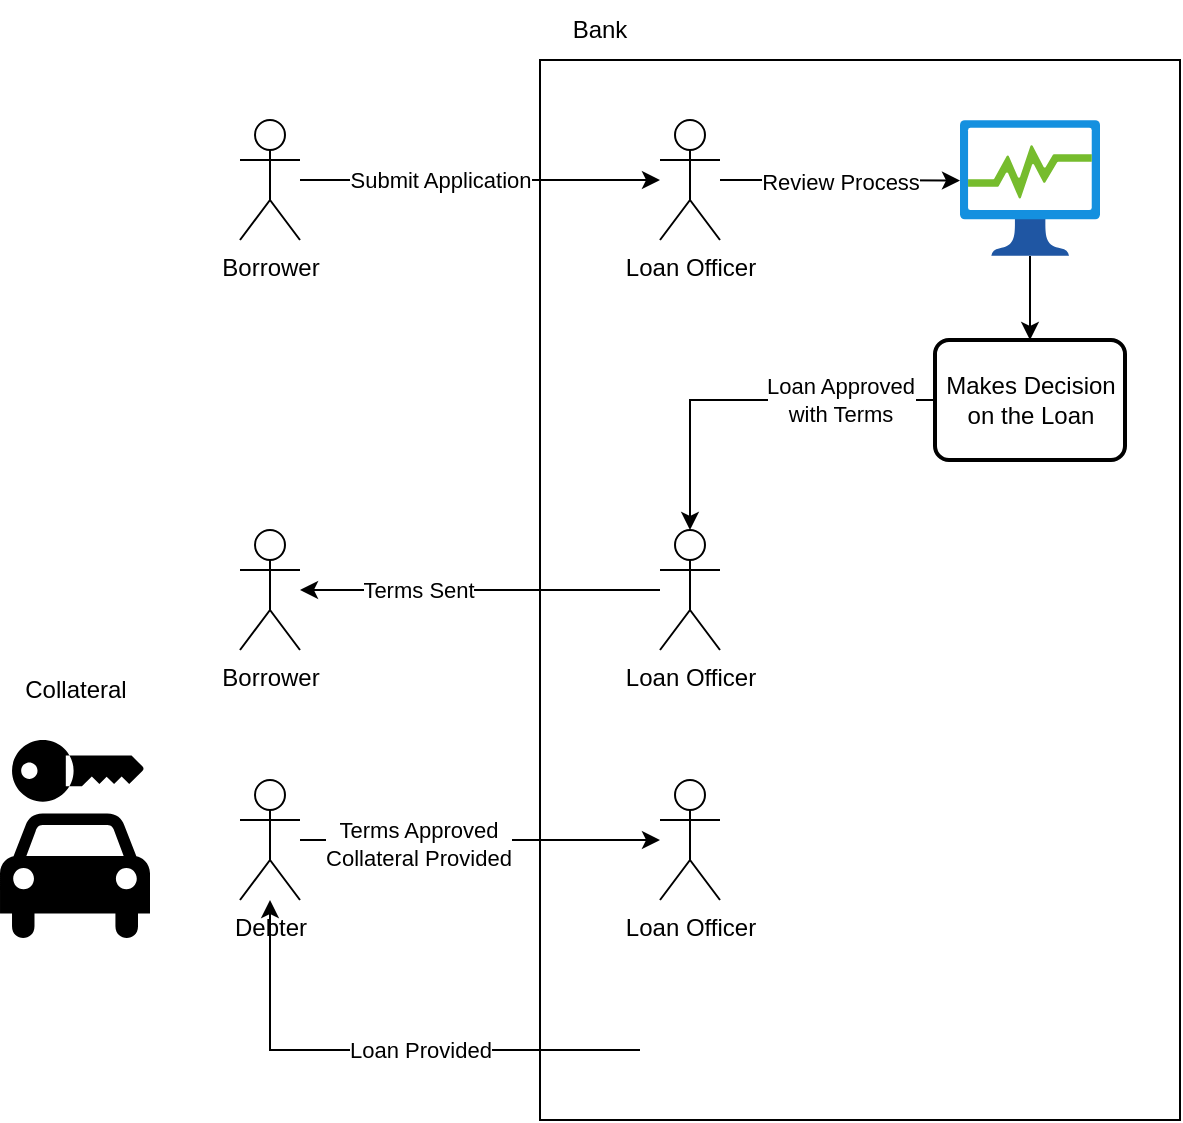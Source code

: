 <mxfile version="20.2.4" type="device"><diagram id="JBgd8K_4noLJIphSkZ_s" name="Page-1"><mxGraphModel dx="1663" dy="421" grid="1" gridSize="10" guides="1" tooltips="1" connect="1" arrows="1" fold="1" page="1" pageScale="1" pageWidth="850" pageHeight="1100" math="0" shadow="0"><root><mxCell id="0"/><mxCell id="1" parent="0"/><mxCell id="LbM1xETAhKXx9Sc52Kcf-1" value="Borrower" style="shape=umlActor;verticalLabelPosition=bottom;verticalAlign=top;html=1;outlineConnect=0;" vertex="1" parent="1"><mxGeometry x="110" y="190" width="30" height="60" as="geometry"/></mxCell><mxCell id="LbM1xETAhKXx9Sc52Kcf-2" value="" style="rounded=0;whiteSpace=wrap;html=1;" vertex="1" parent="1"><mxGeometry x="260" y="160" width="320" height="530" as="geometry"/></mxCell><mxCell id="LbM1xETAhKXx9Sc52Kcf-3" value="Bank" style="text;html=1;strokeColor=none;fillColor=none;align=center;verticalAlign=middle;whiteSpace=wrap;rounded=0;" vertex="1" parent="1"><mxGeometry x="260" y="130" width="60" height="30" as="geometry"/></mxCell><mxCell id="LbM1xETAhKXx9Sc52Kcf-9" style="edgeStyle=orthogonalEdgeStyle;rounded=0;orthogonalLoop=1;jettySize=auto;html=1;entryX=0;entryY=0.445;entryDx=0;entryDy=0;entryPerimeter=0;" edge="1" parent="1" source="LbM1xETAhKXx9Sc52Kcf-4" target="LbM1xETAhKXx9Sc52Kcf-8"><mxGeometry relative="1" as="geometry"/></mxCell><mxCell id="LbM1xETAhKXx9Sc52Kcf-10" value="Review Process" style="edgeLabel;html=1;align=center;verticalAlign=middle;resizable=0;points=[];" vertex="1" connectable="0" parent="LbM1xETAhKXx9Sc52Kcf-9"><mxGeometry x="0.21" y="1" relative="1" as="geometry"><mxPoint x="-13" y="1" as="offset"/></mxGeometry></mxCell><mxCell id="LbM1xETAhKXx9Sc52Kcf-4" value="Loan Officer" style="shape=umlActor;verticalLabelPosition=bottom;verticalAlign=top;html=1;outlineConnect=0;" vertex="1" parent="1"><mxGeometry x="320" y="190" width="30" height="60" as="geometry"/></mxCell><mxCell id="LbM1xETAhKXx9Sc52Kcf-32" style="edgeStyle=orthogonalEdgeStyle;rounded=0;orthogonalLoop=1;jettySize=auto;html=1;" edge="1" parent="1" source="LbM1xETAhKXx9Sc52Kcf-5" target="LbM1xETAhKXx9Sc52Kcf-25"><mxGeometry relative="1" as="geometry"/></mxCell><mxCell id="LbM1xETAhKXx9Sc52Kcf-33" value="Loan Provided" style="edgeLabel;html=1;align=center;verticalAlign=middle;resizable=0;points=[];" vertex="1" connectable="0" parent="LbM1xETAhKXx9Sc52Kcf-32"><mxGeometry x="0.08" y="-2" relative="1" as="geometry"><mxPoint x="30" y="2" as="offset"/></mxGeometry></mxCell><mxCell id="LbM1xETAhKXx9Sc52Kcf-5" value="" style="shape=image;html=1;verticalAlign=top;verticalLabelPosition=bottom;labelBackgroundColor=#ffffff;imageAspect=0;aspect=fixed;image=https://cdn3.iconfinder.com/data/icons/essential-pack-2/48/34-Money-128.png" vertex="1" parent="1"><mxGeometry x="310" y="630" width="50" height="50" as="geometry"/></mxCell><mxCell id="LbM1xETAhKXx9Sc52Kcf-6" style="edgeStyle=orthogonalEdgeStyle;rounded=0;orthogonalLoop=1;jettySize=auto;html=1;" edge="1" parent="1" source="LbM1xETAhKXx9Sc52Kcf-1" target="LbM1xETAhKXx9Sc52Kcf-4"><mxGeometry relative="1" as="geometry"/></mxCell><mxCell id="LbM1xETAhKXx9Sc52Kcf-7" value="Submit Application" style="edgeLabel;html=1;align=center;verticalAlign=middle;resizable=0;points=[];" vertex="1" connectable="0" parent="LbM1xETAhKXx9Sc52Kcf-6"><mxGeometry x="-0.145" y="1" relative="1" as="geometry"><mxPoint x="-7" y="1" as="offset"/></mxGeometry></mxCell><mxCell id="LbM1xETAhKXx9Sc52Kcf-15" style="edgeStyle=orthogonalEdgeStyle;rounded=0;orthogonalLoop=1;jettySize=auto;html=1;" edge="1" parent="1" source="LbM1xETAhKXx9Sc52Kcf-8" target="LbM1xETAhKXx9Sc52Kcf-14"><mxGeometry relative="1" as="geometry"/></mxCell><mxCell id="LbM1xETAhKXx9Sc52Kcf-8" value="" style="aspect=fixed;html=1;points=[];align=center;image;fontSize=12;image=img/lib/azure2/general/Process_Explorer.svg;" vertex="1" parent="1"><mxGeometry x="470" y="190" width="70" height="68" as="geometry"/></mxCell><mxCell id="LbM1xETAhKXx9Sc52Kcf-19" style="edgeStyle=orthogonalEdgeStyle;rounded=0;orthogonalLoop=1;jettySize=auto;html=1;" edge="1" parent="1" source="LbM1xETAhKXx9Sc52Kcf-14" target="LbM1xETAhKXx9Sc52Kcf-18"><mxGeometry relative="1" as="geometry"/></mxCell><mxCell id="LbM1xETAhKXx9Sc52Kcf-20" value="Loan Approved &lt;br&gt;with Terms" style="edgeLabel;html=1;align=center;verticalAlign=middle;resizable=0;points=[];" vertex="1" connectable="0" parent="LbM1xETAhKXx9Sc52Kcf-19"><mxGeometry x="-0.49" relative="1" as="geometry"><mxPoint as="offset"/></mxGeometry></mxCell><mxCell id="LbM1xETAhKXx9Sc52Kcf-14" value="Makes Decision on the Loan" style="rounded=1;whiteSpace=wrap;html=1;absoluteArcSize=1;arcSize=14;strokeWidth=2;" vertex="1" parent="1"><mxGeometry x="457.5" y="300" width="95" height="60" as="geometry"/></mxCell><mxCell id="LbM1xETAhKXx9Sc52Kcf-22" style="edgeStyle=orthogonalEdgeStyle;rounded=0;orthogonalLoop=1;jettySize=auto;html=1;" edge="1" parent="1" source="LbM1xETAhKXx9Sc52Kcf-18" target="LbM1xETAhKXx9Sc52Kcf-21"><mxGeometry relative="1" as="geometry"/></mxCell><mxCell id="LbM1xETAhKXx9Sc52Kcf-23" value="Terms Sent" style="edgeLabel;html=1;align=center;verticalAlign=middle;resizable=0;points=[];" vertex="1" connectable="0" parent="LbM1xETAhKXx9Sc52Kcf-22"><mxGeometry x="0.348" relative="1" as="geometry"><mxPoint as="offset"/></mxGeometry></mxCell><mxCell id="LbM1xETAhKXx9Sc52Kcf-18" value="Loan Officer" style="shape=umlActor;verticalLabelPosition=bottom;verticalAlign=top;html=1;outlineConnect=0;" vertex="1" parent="1"><mxGeometry x="320" y="395" width="30" height="60" as="geometry"/></mxCell><mxCell id="LbM1xETAhKXx9Sc52Kcf-21" value="Borrower" style="shape=umlActor;verticalLabelPosition=bottom;verticalAlign=top;html=1;outlineConnect=0;" vertex="1" parent="1"><mxGeometry x="110" y="395" width="30" height="60" as="geometry"/></mxCell><mxCell id="LbM1xETAhKXx9Sc52Kcf-27" style="edgeStyle=orthogonalEdgeStyle;rounded=0;orthogonalLoop=1;jettySize=auto;html=1;" edge="1" parent="1" source="LbM1xETAhKXx9Sc52Kcf-25" target="LbM1xETAhKXx9Sc52Kcf-26"><mxGeometry relative="1" as="geometry"/></mxCell><mxCell id="LbM1xETAhKXx9Sc52Kcf-28" value="Terms Approved&lt;br&gt;Collateral Provided" style="edgeLabel;html=1;align=center;verticalAlign=middle;resizable=0;points=[];" vertex="1" connectable="0" parent="LbM1xETAhKXx9Sc52Kcf-27"><mxGeometry x="-0.348" y="-2" relative="1" as="geometry"><mxPoint as="offset"/></mxGeometry></mxCell><mxCell id="LbM1xETAhKXx9Sc52Kcf-25" value="Debter" style="shape=umlActor;verticalLabelPosition=bottom;verticalAlign=top;html=1;outlineConnect=0;" vertex="1" parent="1"><mxGeometry x="110" y="520" width="30" height="60" as="geometry"/></mxCell><mxCell id="LbM1xETAhKXx9Sc52Kcf-26" value="Loan Officer" style="shape=umlActor;verticalLabelPosition=bottom;verticalAlign=top;html=1;outlineConnect=0;" vertex="1" parent="1"><mxGeometry x="320" y="520" width="30" height="60" as="geometry"/></mxCell><mxCell id="LbM1xETAhKXx9Sc52Kcf-29" value="" style="shape=mxgraph.signs.travel.car_rental;html=1;pointerEvents=1;fillColor=#000000;strokeColor=none;verticalLabelPosition=bottom;verticalAlign=top;align=center;" vertex="1" parent="1"><mxGeometry x="-10" y="500" width="75" height="101" as="geometry"/></mxCell><mxCell id="LbM1xETAhKXx9Sc52Kcf-30" value="Collateral" style="text;html=1;strokeColor=none;fillColor=none;align=center;verticalAlign=middle;whiteSpace=wrap;rounded=0;" vertex="1" parent="1"><mxGeometry x="-2" y="460" width="60" height="30" as="geometry"/></mxCell></root></mxGraphModel></diagram></mxfile>